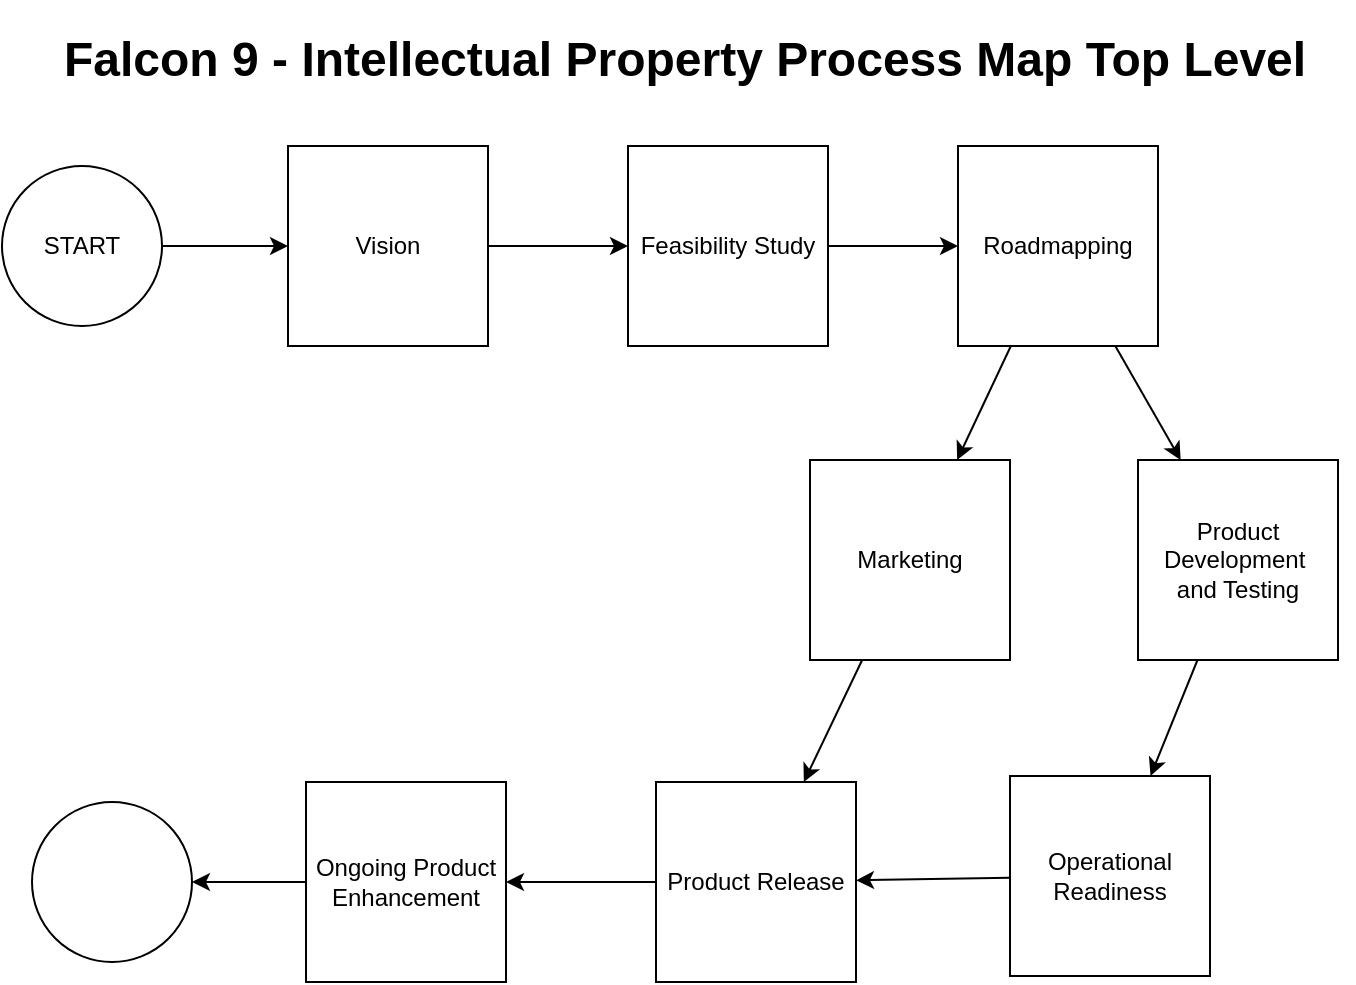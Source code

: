 <mxfile>
    <diagram id="NWHCdSxiK9OboTFNi9zR" name="Page-1">
        <mxGraphModel dx="654" dy="702" grid="0" gridSize="10" guides="1" tooltips="1" connect="1" arrows="1" fold="1" page="1" pageScale="1" pageWidth="850" pageHeight="1100" background="#FFFFFF" math="0" shadow="0">
            <root>
                <mxCell id="0"/>
                <mxCell id="1" parent="0"/>
                <mxCell id="8" value="" style="edgeStyle=none;html=1;strokeColor=#000000;" parent="1" source="3" target="7" edge="1">
                    <mxGeometry relative="1" as="geometry"/>
                </mxCell>
                <mxCell id="3" value="Vision" style="whiteSpace=wrap;html=1;aspect=fixed;strokeColor=#000000;" parent="1" vertex="1">
                    <mxGeometry x="234" y="83" width="100" height="100" as="geometry"/>
                </mxCell>
                <mxCell id="10" value="" style="edgeStyle=none;html=1;strokeColor=#000000;" parent="1" source="7" target="9" edge="1">
                    <mxGeometry relative="1" as="geometry"/>
                </mxCell>
                <mxCell id="7" value="Feasibility Study" style="whiteSpace=wrap;html=1;aspect=fixed;strokeColor=#000000;" parent="1" vertex="1">
                    <mxGeometry x="404" y="83" width="100" height="100" as="geometry"/>
                </mxCell>
                <mxCell id="21" value="" style="edgeStyle=none;html=1;fontColor=#000000;strokeColor=#000000;" parent="1" source="9" target="20" edge="1">
                    <mxGeometry relative="1" as="geometry"/>
                </mxCell>
                <mxCell id="23" value="" style="edgeStyle=none;html=1;fontColor=#000000;strokeColor=#000000;" parent="1" source="9" target="22" edge="1">
                    <mxGeometry relative="1" as="geometry"/>
                </mxCell>
                <mxCell id="9" value="Roadmapping" style="whiteSpace=wrap;html=1;aspect=fixed;strokeColor=#000000;" parent="1" vertex="1">
                    <mxGeometry x="569" y="83" width="100" height="100" as="geometry"/>
                </mxCell>
                <mxCell id="13" value="" style="edgeStyle=none;html=1;strokeColor=#000000;" parent="1" source="12" target="3" edge="1">
                    <mxGeometry relative="1" as="geometry"/>
                </mxCell>
                <mxCell id="12" value="START" style="ellipse;whiteSpace=wrap;html=1;aspect=fixed;strokeColor=#000000;" parent="1" vertex="1">
                    <mxGeometry x="91" y="93" width="80" height="80" as="geometry"/>
                </mxCell>
                <mxCell id="18" value="&lt;h1&gt;&lt;font color=&quot;#000000&quot;&gt;Falcon 9 - Intellectual Property Process Map Top Level&lt;/font&gt;&lt;/h1&gt;" style="text;html=1;strokeColor=none;fillColor=none;spacing=5;spacingTop=-20;whiteSpace=wrap;overflow=hidden;rounded=0;" parent="1" vertex="1">
                    <mxGeometry x="117" y="20" width="650" height="43" as="geometry"/>
                </mxCell>
                <mxCell id="25" value="" style="edgeStyle=none;html=1;fontColor=#000000;strokeColor=#000000;" parent="1" source="20" target="24" edge="1">
                    <mxGeometry relative="1" as="geometry"/>
                </mxCell>
                <mxCell id="20" value="Product Development&amp;nbsp;&lt;br&gt;and Testing" style="whiteSpace=wrap;html=1;aspect=fixed;strokeColor=#000000;" parent="1" vertex="1">
                    <mxGeometry x="659" y="240" width="100" height="100" as="geometry"/>
                </mxCell>
                <mxCell id="28" value="" style="edgeStyle=none;html=1;fontColor=#000000;strokeColor=#000000;" parent="1" source="22" target="26" edge="1">
                    <mxGeometry relative="1" as="geometry"/>
                </mxCell>
                <mxCell id="22" value="Marketing" style="whiteSpace=wrap;html=1;aspect=fixed;strokeColor=#000000;" parent="1" vertex="1">
                    <mxGeometry x="495" y="240" width="100" height="100" as="geometry"/>
                </mxCell>
                <mxCell id="27" value="" style="edgeStyle=none;html=1;fontColor=#000000;strokeColor=#000000;" parent="1" source="24" target="26" edge="1">
                    <mxGeometry relative="1" as="geometry"/>
                </mxCell>
                <mxCell id="24" value="Operational Readiness" style="whiteSpace=wrap;html=1;aspect=fixed;strokeColor=#000000;" parent="1" vertex="1">
                    <mxGeometry x="595" y="398" width="100" height="100" as="geometry"/>
                </mxCell>
                <mxCell id="30" value="" style="edgeStyle=none;html=1;fontColor=#000000;strokeColor=#000000;" parent="1" source="26" target="29" edge="1">
                    <mxGeometry relative="1" as="geometry"/>
                </mxCell>
                <mxCell id="26" value="Product Release" style="whiteSpace=wrap;html=1;aspect=fixed;strokeColor=#000000;" parent="1" vertex="1">
                    <mxGeometry x="418" y="401" width="100" height="100" as="geometry"/>
                </mxCell>
                <mxCell id="32" value="" style="edgeStyle=none;html=1;fontColor=#000000;strokeColor=#000000;" parent="1" source="29" target="31" edge="1">
                    <mxGeometry relative="1" as="geometry"/>
                </mxCell>
                <mxCell id="29" value="Ongoing Product Enhancement" style="whiteSpace=wrap;html=1;aspect=fixed;strokeColor=#000000;" parent="1" vertex="1">
                    <mxGeometry x="243" y="401" width="100" height="100" as="geometry"/>
                </mxCell>
                <mxCell id="31" value="&lt;font color=&quot;#ffffff&quot;&gt;END&lt;/font&gt;" style="ellipse;whiteSpace=wrap;html=1;aspect=fixed;fontColor=#000000;strokeColor=#000000;" parent="1" vertex="1">
                    <mxGeometry x="106" y="411" width="80" height="80" as="geometry"/>
                </mxCell>
            </root>
        </mxGraphModel>
    </diagram>
</mxfile>